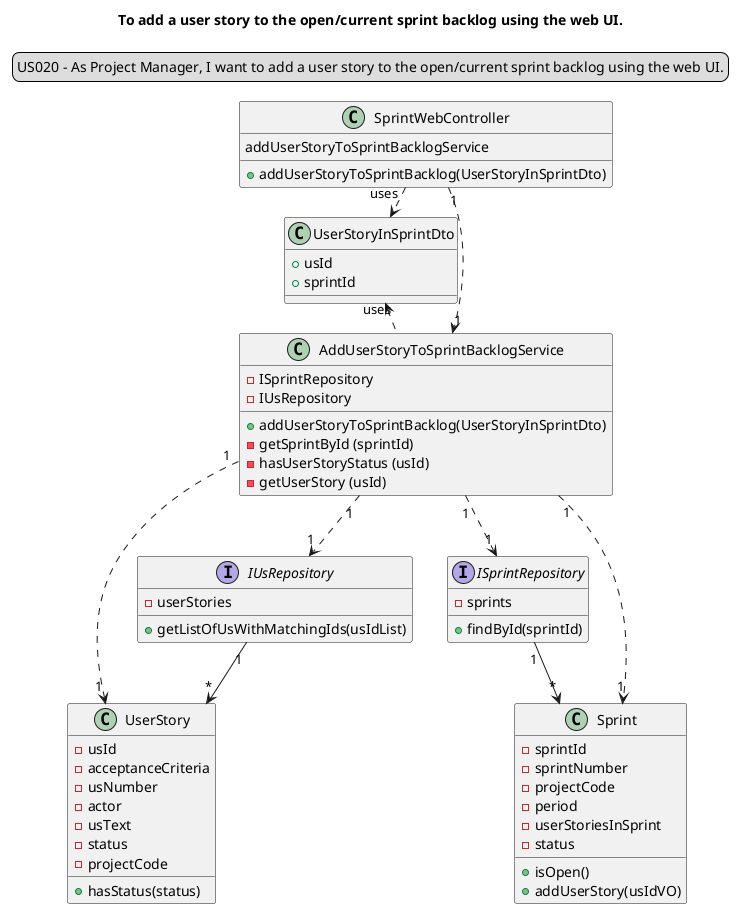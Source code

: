 @startuml
'https://plantuml.com/sequence-diagram
legend top
US020 - As Project Manager, I want to add a user story to the open/current sprint backlog using the web UI.
end legend
skinparam sequenceMessageAlign center
title  To add a user story to the open/current sprint backlog using the web UI.

class "SprintWebController" {
addUserStoryToSprintBacklogService
+ addUserStoryToSprintBacklog(UserStoryInSprintDto)
}
SprintWebController "1"..>"1" AddUserStoryToSprintBacklogService

class "AddUserStoryToSprintBacklogService" {
- ISprintRepository
- IUsRepository
+ addUserStoryToSprintBacklog(UserStoryInSprintDto)
- getSprintById (sprintId)
- hasUserStoryStatus (usId)
- getUserStory (usId)
}
AddUserStoryToSprintBacklogService "1"..>"1" IUsRepository
AddUserStoryToSprintBacklogService "1"..>"1" ISprintRepository
AddUserStoryToSprintBacklogService "1"..>"1" UserStory
AddUserStoryToSprintBacklogService "1"..>"1" Sprint

class "UserStoryInSprintDto" {
+usId
+sprintId
}

UserStoryInSprintDto <.left. SprintWebController : uses
UserStoryInSprintDto <. AddUserStoryToSprintBacklogService :uses

interface "ISprintRepository" {
- sprints
+ findById(sprintId)
}
ISprintRepository "1"-->"*" Sprint

interface "IUsRepository" {
- userStories
+ getListOfUsWithMatchingIds(usIdList)
}
IUsRepository "1"-->"*" UserStory

class "UserStory"{
- usId
- acceptanceCriteria
- usNumber
- actor
- usText
- status
- projectCode
+ hasStatus(status)
}

class "Sprint"{
- sprintId
- sprintNumber
- projectCode
- period
- userStoriesInSprint
-status
+ isOpen()
+ addUserStory(usIdVO)
}

@enduml